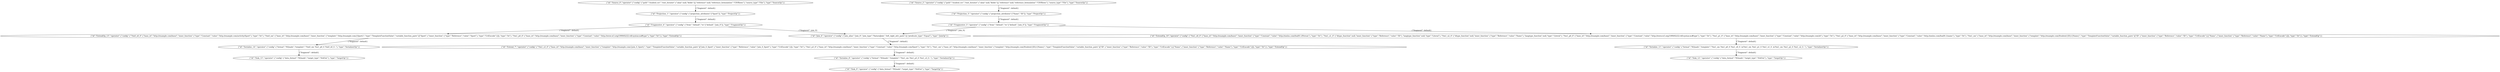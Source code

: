 digraph {
    0 [ label = "{\"id\":\"Source_0\",\"operator\":{\"config\":{\"path\":\"student.csv\",\"root_iterator\":{\"alias\":null,\"fields\":[],\"reference\":null,\"reference_formulation\":\"CSVRows\"},\"source_type\":\"File\"},\"type\":\"SourceOp\"}}" ]
    1 [ label = "{\"id\":\"Projection_1\",\"operator\":{\"config\":{\"projection_attributes\":[\"Sport\"]},\"type\":\"ProjectOp\"}}" ]
    2 [ label = "{\"id\":\"Source_2\",\"operator\":{\"config\":{\"path\":\"student.csv\",\"root_iterator\":{\"alias\":null,\"fields\":[],\"reference\":null,\"reference_formulation\":\"CSVRows\"},\"source_type\":\"File\"},\"type\":\"SourceOp\"}}" ]
    3 [ label = "{\"id\":\"Projection_3\",\"operator\":{\"config\":{\"projection_attributes\":[\"Name\",\"ID\"]},\"type\":\"ProjectOp\"}}" ]
    4 [ label = "{\"id\":\"Fragmenter_4\",\"operator\":{\"config\":{\"from\":\"default\",\"to\":[\"default\",\"join_0\"]},\"type\":\"FragmentOp\"}}" ]
    5 [ label = "{\"id\":\"Fragmenter_5\",\"operator\":{\"config\":{\"from\":\"default\",\"to\":[\"default\",\"join_0\"]},\"type\":\"FragmentOp\"}}" ]
    6 [ label = "{\"id\":\"Join_6\",\"operator\":{\"config\":{\"join_alias\":\"join_0\",\"join_type\":\"NaturalJoin\",\"left_right_attr_pairs\":[],\"predicate_type\":\"Equal\"},\"type\":\"JoinOp\"}}" ]
    7 [ label = "{\"id\":\"Extend_7\",\"operator\":{\"config\":{\"?tm1_o3_0\":{\"base_iri\":\"http://example.com/base/\",\"inner_function\":{\"template\":\"http://example.com/{join_0_Sport}\",\"type\":\"TemplateFunctionValue\",\"variable_function_pairs\":[[\"join_0_Sport\",{\"inner_function\":{\"type\":\"Reference\",\"value\":\"join_0_Sport\"},\"type\":\"UriEncode\"}]]},\"type\":\"Iri\"},\"?tm1_p3_0\":{\"base_iri\":\"http://example.com/base/\",\"inner_function\":{\"type\":\"Constant\",\"value\":\"http://example.com/Sport\"},\"type\":\"Iri\"},\"?tm1_sm\":{\"base_iri\":\"http://example.com/base/\",\"inner_function\":{\"template\":\"http://example.com/Student/{ID}/{Name}\",\"type\":\"TemplateFunctionValue\",\"variable_function_pairs\":[[\"ID\",{\"inner_function\":{\"type\":\"Reference\",\"value\":\"ID\"},\"type\":\"UriEncode\"}],[\"Name\",{\"inner_function\":{\"type\":\"Reference\",\"value\":\"Name\"},\"type\":\"UriEncode\"}]]},\"type\":\"Iri\"}},\"type\":\"ExtendOp\"}}" ]
    8 [ label = "{\"id\":\"Serialize_8\",\"operator\":{\"config\":{\"format\":\"NQuads\",\"template\":\"?tm1_sm ?tm1_p3_0 ?tm1_o3_0 .\"},\"type\":\"SerializerOp\"}}" ]
    9 [ label = "{\"id\":\"Sink_9\",\"operator\":{\"config\":{\"data_format\":\"NQuads\",\"target_type\":\"StdOut\"},\"type\":\"TargetOp\"}}" ]
    10 [ label = "{\"id\":\"ExtendOp_10\",\"operator\":{\"config\":{\"?tm1_o0_0\":{\"base_iri\":\"http://example.com/base/\",\"inner_function\":{\"type\":\"Constant\",\"value\":\"http://xmlns.com/foaf/0.1/Person\"},\"type\":\"Iri\"},\"?tm1_o1_0\":{\"dtype_function\":null,\"inner_function\":{\"type\":\"Reference\",\"value\":\"ID\"},\"langtype_function\":null,\"type\":\"Literal\"},\"?tm1_o2_0\":{\"dtype_function\":null,\"inner_function\":{\"type\":\"Reference\",\"value\":\"Name\"},\"langtype_function\":null,\"type\":\"Literal\"},\"?tm1_p0_0\":{\"base_iri\":\"http://example.com/base/\",\"inner_function\":{\"type\":\"Constant\",\"value\":\"http://www.w3.org/1999/02/22-rdf-syntax-ns#type\"},\"type\":\"Iri\"},\"?tm1_p1_0\":{\"base_iri\":\"http://example.com/base/\",\"inner_function\":{\"type\":\"Constant\",\"value\":\"http://example.com/id\"},\"type\":\"Iri\"},\"?tm1_p2_0\":{\"base_iri\":\"http://example.com/base/\",\"inner_function\":{\"type\":\"Constant\",\"value\":\"http://xmlns.com/foaf/0.1/name\"},\"type\":\"Iri\"},\"?tm1_sm\":{\"base_iri\":\"http://example.com/base/\",\"inner_function\":{\"template\":\"http://example.com/Student/{ID}/{Name}\",\"type\":\"TemplateFunctionValue\",\"variable_function_pairs\":[[\"ID\",{\"inner_function\":{\"type\":\"Reference\",\"value\":\"ID\"},\"type\":\"UriEncode\"}],[\"Name\",{\"inner_function\":{\"type\":\"Reference\",\"value\":\"Name\"},\"type\":\"UriEncode\"}]]},\"type\":\"Iri\"}},\"type\":\"ExtendOp\"}}" ]
    11 [ label = "{\"id\":\"Serialize_11\",\"operator\":{\"config\":{\"format\":\"NQuads\",\"template\":\"?tm1_sm ?tm1_p0_0 ?tm1_o0_0 .\\n?tm1_sm ?tm1_p1_0 ?tm1_o1_0 .\\n?tm1_sm ?tm1_p2_0 ?tm1_o2_0 .\"},\"type\":\"SerializerOp\"}}" ]
    12 [ label = "{\"id\":\"Sink_12\",\"operator\":{\"config\":{\"data_format\":\"NQuads\",\"target_type\":\"StdOut\"},\"type\":\"TargetOp\"}}" ]
    13 [ label = "{\"id\":\"ExtendOp_13\",\"operator\":{\"config\":{\"?tm0_o0_0\":{\"base_iri\":\"http://example.com/base/\",\"inner_function\":{\"type\":\"Constant\",\"value\":\"http://example.com/activity/Sport\"},\"type\":\"Iri\"},\"?tm0_sm\":{\"base_iri\":\"http://example.com/base/\",\"inner_function\":{\"template\":\"http://example.com/{Sport}\",\"type\":\"TemplateFunctionValue\",\"variable_function_pairs\":[[\"Sport\",{\"inner_function\":{\"type\":\"Reference\",\"value\":\"Sport\"},\"type\":\"UriEncode\"}]]},\"type\":\"Iri\"},\"?tm1_p0_0\":{\"base_iri\":\"http://example.com/base/\",\"inner_function\":{\"type\":\"Constant\",\"value\":\"http://www.w3.org/1999/02/22-rdf-syntax-ns#type\"},\"type\":\"Iri\"}},\"type\":\"ExtendOp\"}}" ]
    14 [ label = "{\"id\":\"Serialize_14\",\"operator\":{\"config\":{\"format\":\"NQuads\",\"template\":\"?tm0_sm ?tm1_p0_0 ?tm0_o0_0 .\"},\"type\":\"SerializerOp\"}}" ]
    15 [ label = "{\"id\":\"Sink_15\",\"operator\":{\"config\":{\"data_format\":\"NQuads\",\"target_type\":\"StdOut\"},\"type\":\"TargetOp\"}}" ]
    0 -> 1 [ label = "{\"fragment\": default}" ]
    2 -> 3 [ label = "{\"fragment\": default}" ]
    1 -> 4 [ label = "{\"fragment\": default}" ]
    3 -> 5 [ label = "{\"fragment\": default}" ]
    5 -> 6 [ label = "{\"fragment\": join_0}" ]
    4 -> 6 [ label = "{\"fragment\": join_0}" ]
    6 -> 7 [ label = "{\"fragment\": default}" ]
    7 -> 8 [ label = "{\"fragment\": default}" ]
    8 -> 9 [ label = "{\"fragment\": default}" ]
    5 -> 10 [ label = "{\"fragment\": default}" ]
    10 -> 11 [ label = "{\"fragment\": default}" ]
    11 -> 12 [ label = "{\"fragment\": default}" ]
    4 -> 13 [ label = "{\"fragment\": default}" ]
    13 -> 14 [ label = "{\"fragment\": default}" ]
    14 -> 15 [ label = "{\"fragment\": default}" ]
}
